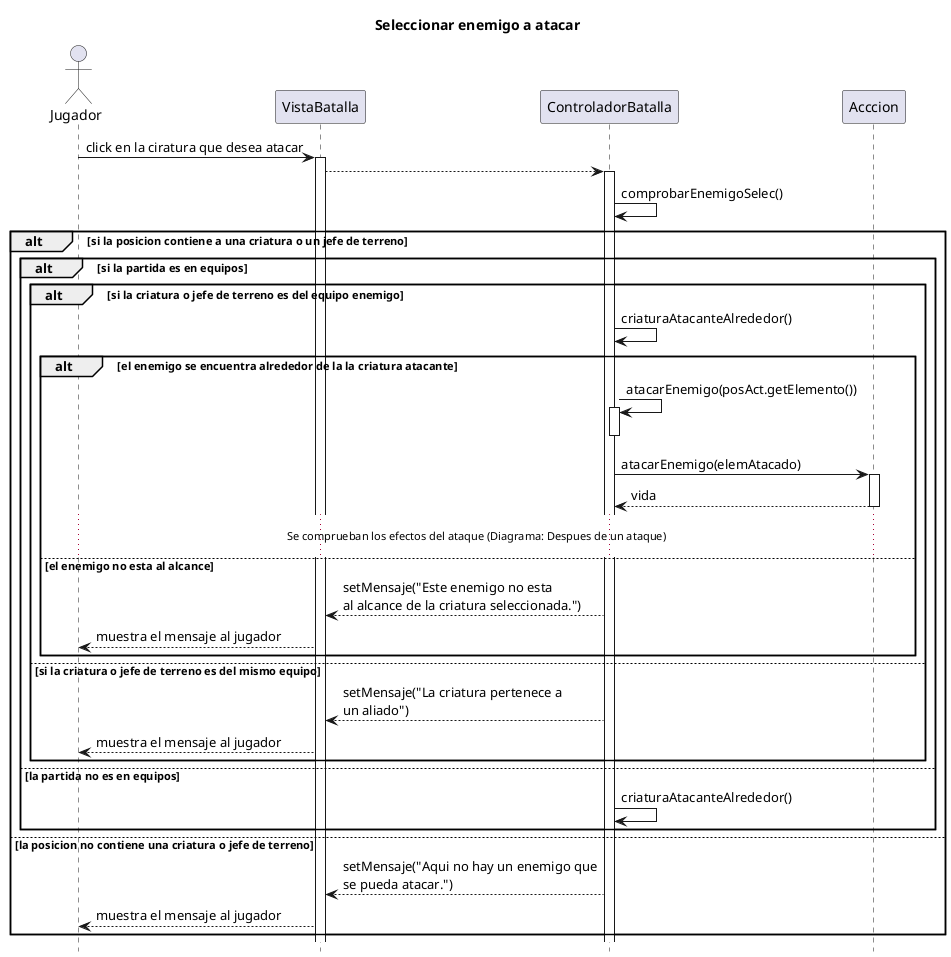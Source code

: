 @startuml
hide footbox

title Seleccionar enemigo a atacar

actor Jugador as j

participant VistaBatalla as visBat
participant ControladorBatalla as contBat
participant Acccion as ac

j-> visBat: click en la ciratura que desea atacar
activate visBat
visBat--> contBat
activate contBat
contBat->contBat:comprobarEnemigoSelec()
alt si la posicion contiene a una criatura o un jefe de terreno
    alt si la partida es en equipos
        alt si la criatura o jefe de terreno es del equipo enemigo
            contBat-> contBat:criaturaAtacanteAlrededor()
            alt el enemigo se encuentra alrededor de la la criatura atacante
                contBat-> contBat:atacarEnemigo(posAct.getElemento())
                activate contBat
                deactivate contBat
                contBat-> ac:atacarEnemigo(elemAtacado)
                activate ac
                ac-->contBat:vida
                deactivate ac

                ... Se comprueban los efectos del ataque (Diagrama: Despues de un ataque) ...

            else el enemigo no esta al alcance
                contBat--> visBat:setMensaje("Este enemigo no esta\nal alcance de la criatura seleccionada.")
                visBat--> j: muestra el mensaje al jugador
            end

        else si la criatura o jefe de terreno es del mismo equipo
            contBat--> visBat:setMensaje("La criatura pertenece a\nun aliado")
            visBat--> j: muestra el mensaje al jugador

        end

    else la partida no es en equipos
        contBat-> contBat:criaturaAtacanteAlrededor()

    end

else la posicion no contiene una criatura o jefe de terreno
    contBat--> visBat:setMensaje("Aqui no hay un enemigo que\nse pueda atacar.")
    visBat--> j: muestra el mensaje al jugador

end

@enduml